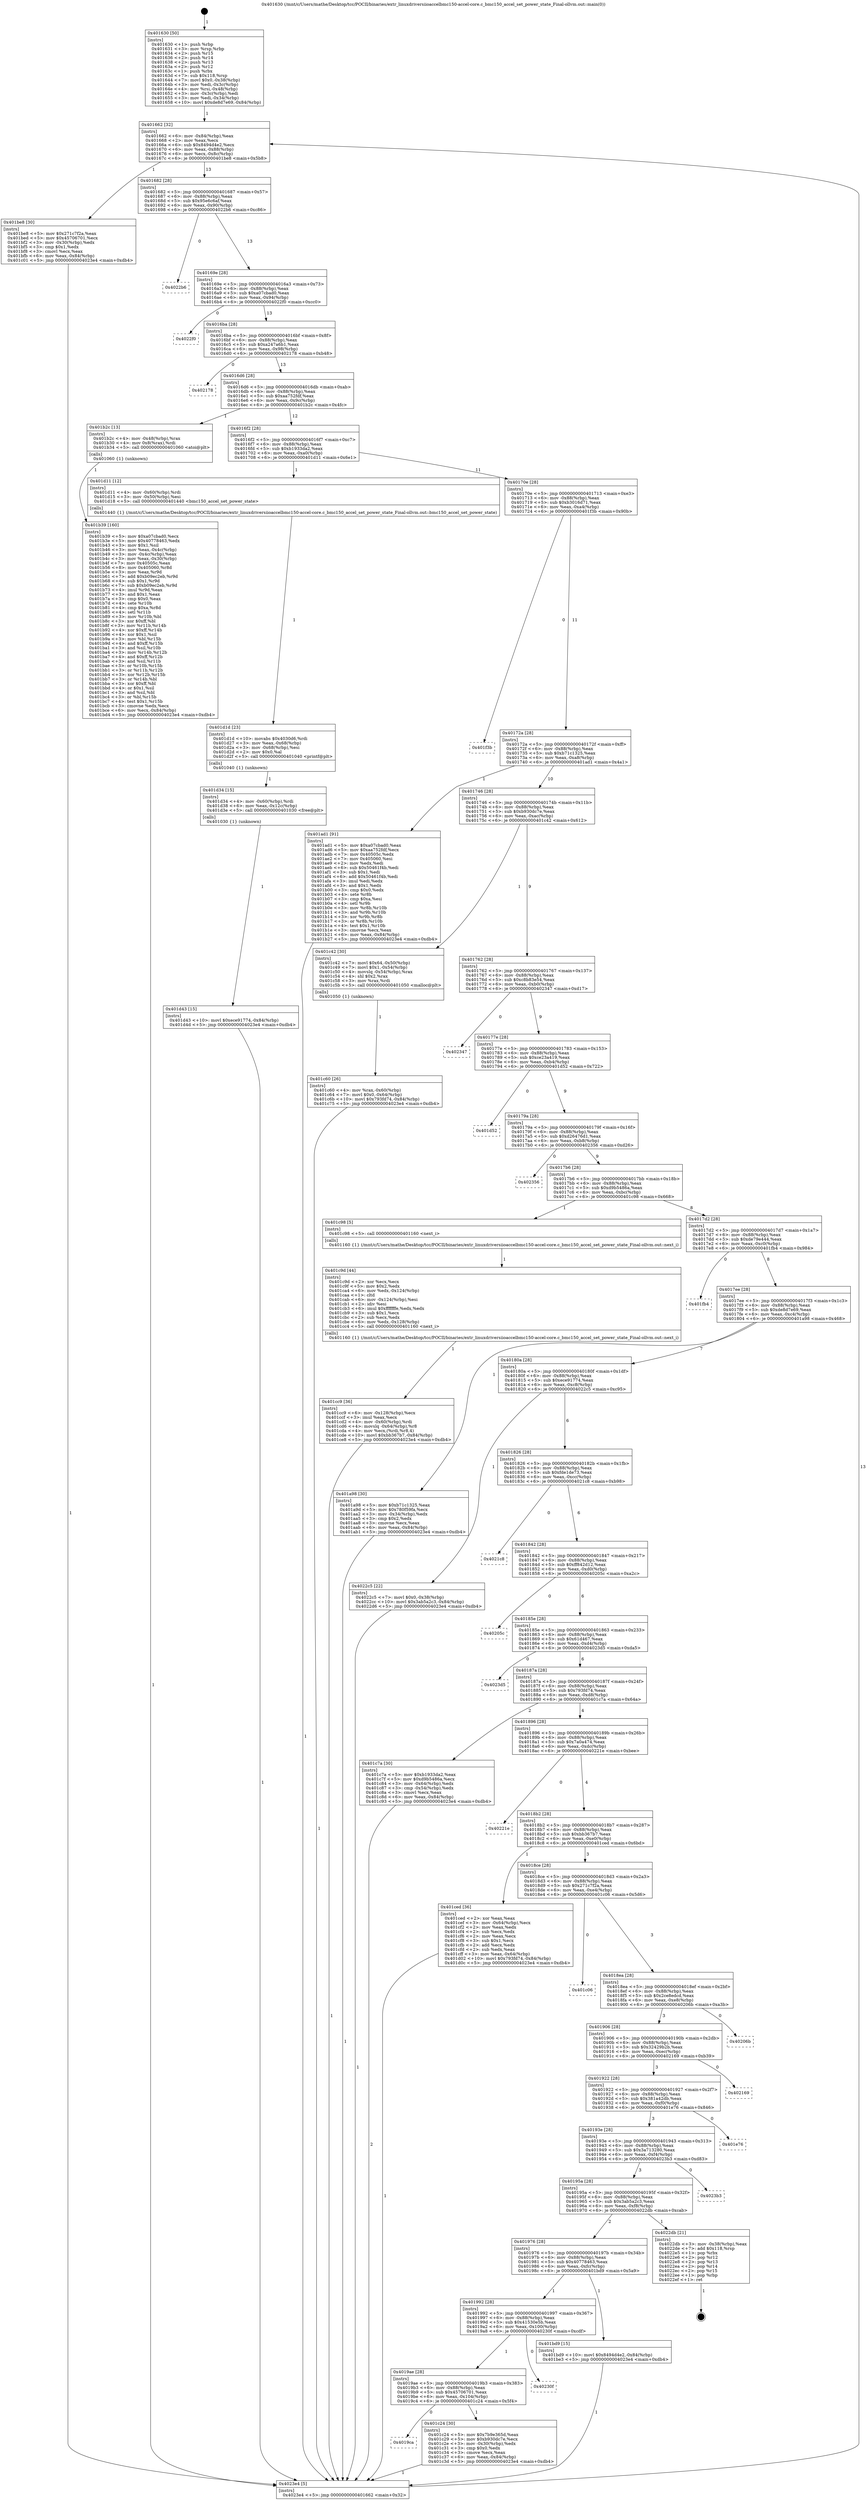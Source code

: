digraph "0x401630" {
  label = "0x401630 (/mnt/c/Users/mathe/Desktop/tcc/POCII/binaries/extr_linuxdriversiioaccelbmc150-accel-core.c_bmc150_accel_set_power_state_Final-ollvm.out::main(0))"
  labelloc = "t"
  node[shape=record]

  Entry [label="",width=0.3,height=0.3,shape=circle,fillcolor=black,style=filled]
  "0x401662" [label="{
     0x401662 [32]\l
     | [instrs]\l
     &nbsp;&nbsp;0x401662 \<+6\>: mov -0x84(%rbp),%eax\l
     &nbsp;&nbsp;0x401668 \<+2\>: mov %eax,%ecx\l
     &nbsp;&nbsp;0x40166a \<+6\>: sub $0x8494d4e2,%ecx\l
     &nbsp;&nbsp;0x401670 \<+6\>: mov %eax,-0x88(%rbp)\l
     &nbsp;&nbsp;0x401676 \<+6\>: mov %ecx,-0x8c(%rbp)\l
     &nbsp;&nbsp;0x40167c \<+6\>: je 0000000000401be8 \<main+0x5b8\>\l
  }"]
  "0x401be8" [label="{
     0x401be8 [30]\l
     | [instrs]\l
     &nbsp;&nbsp;0x401be8 \<+5\>: mov $0x271c7f2a,%eax\l
     &nbsp;&nbsp;0x401bed \<+5\>: mov $0x45706701,%ecx\l
     &nbsp;&nbsp;0x401bf2 \<+3\>: mov -0x30(%rbp),%edx\l
     &nbsp;&nbsp;0x401bf5 \<+3\>: cmp $0x1,%edx\l
     &nbsp;&nbsp;0x401bf8 \<+3\>: cmovl %ecx,%eax\l
     &nbsp;&nbsp;0x401bfb \<+6\>: mov %eax,-0x84(%rbp)\l
     &nbsp;&nbsp;0x401c01 \<+5\>: jmp 00000000004023e4 \<main+0xdb4\>\l
  }"]
  "0x401682" [label="{
     0x401682 [28]\l
     | [instrs]\l
     &nbsp;&nbsp;0x401682 \<+5\>: jmp 0000000000401687 \<main+0x57\>\l
     &nbsp;&nbsp;0x401687 \<+6\>: mov -0x88(%rbp),%eax\l
     &nbsp;&nbsp;0x40168d \<+5\>: sub $0x95e6c6af,%eax\l
     &nbsp;&nbsp;0x401692 \<+6\>: mov %eax,-0x90(%rbp)\l
     &nbsp;&nbsp;0x401698 \<+6\>: je 00000000004022b6 \<main+0xc86\>\l
  }"]
  Exit [label="",width=0.3,height=0.3,shape=circle,fillcolor=black,style=filled,peripheries=2]
  "0x4022b6" [label="{
     0x4022b6\l
  }", style=dashed]
  "0x40169e" [label="{
     0x40169e [28]\l
     | [instrs]\l
     &nbsp;&nbsp;0x40169e \<+5\>: jmp 00000000004016a3 \<main+0x73\>\l
     &nbsp;&nbsp;0x4016a3 \<+6\>: mov -0x88(%rbp),%eax\l
     &nbsp;&nbsp;0x4016a9 \<+5\>: sub $0xa07cbad0,%eax\l
     &nbsp;&nbsp;0x4016ae \<+6\>: mov %eax,-0x94(%rbp)\l
     &nbsp;&nbsp;0x4016b4 \<+6\>: je 00000000004022f0 \<main+0xcc0\>\l
  }"]
  "0x401d43" [label="{
     0x401d43 [15]\l
     | [instrs]\l
     &nbsp;&nbsp;0x401d43 \<+10\>: movl $0xece91774,-0x84(%rbp)\l
     &nbsp;&nbsp;0x401d4d \<+5\>: jmp 00000000004023e4 \<main+0xdb4\>\l
  }"]
  "0x4022f0" [label="{
     0x4022f0\l
  }", style=dashed]
  "0x4016ba" [label="{
     0x4016ba [28]\l
     | [instrs]\l
     &nbsp;&nbsp;0x4016ba \<+5\>: jmp 00000000004016bf \<main+0x8f\>\l
     &nbsp;&nbsp;0x4016bf \<+6\>: mov -0x88(%rbp),%eax\l
     &nbsp;&nbsp;0x4016c5 \<+5\>: sub $0xa247a6b1,%eax\l
     &nbsp;&nbsp;0x4016ca \<+6\>: mov %eax,-0x98(%rbp)\l
     &nbsp;&nbsp;0x4016d0 \<+6\>: je 0000000000402178 \<main+0xb48\>\l
  }"]
  "0x401d34" [label="{
     0x401d34 [15]\l
     | [instrs]\l
     &nbsp;&nbsp;0x401d34 \<+4\>: mov -0x60(%rbp),%rdi\l
     &nbsp;&nbsp;0x401d38 \<+6\>: mov %eax,-0x12c(%rbp)\l
     &nbsp;&nbsp;0x401d3e \<+5\>: call 0000000000401030 \<free@plt\>\l
     | [calls]\l
     &nbsp;&nbsp;0x401030 \{1\} (unknown)\l
  }"]
  "0x402178" [label="{
     0x402178\l
  }", style=dashed]
  "0x4016d6" [label="{
     0x4016d6 [28]\l
     | [instrs]\l
     &nbsp;&nbsp;0x4016d6 \<+5\>: jmp 00000000004016db \<main+0xab\>\l
     &nbsp;&nbsp;0x4016db \<+6\>: mov -0x88(%rbp),%eax\l
     &nbsp;&nbsp;0x4016e1 \<+5\>: sub $0xaa752fdf,%eax\l
     &nbsp;&nbsp;0x4016e6 \<+6\>: mov %eax,-0x9c(%rbp)\l
     &nbsp;&nbsp;0x4016ec \<+6\>: je 0000000000401b2c \<main+0x4fc\>\l
  }"]
  "0x401d1d" [label="{
     0x401d1d [23]\l
     | [instrs]\l
     &nbsp;&nbsp;0x401d1d \<+10\>: movabs $0x4030d6,%rdi\l
     &nbsp;&nbsp;0x401d27 \<+3\>: mov %eax,-0x68(%rbp)\l
     &nbsp;&nbsp;0x401d2a \<+3\>: mov -0x68(%rbp),%esi\l
     &nbsp;&nbsp;0x401d2d \<+2\>: mov $0x0,%al\l
     &nbsp;&nbsp;0x401d2f \<+5\>: call 0000000000401040 \<printf@plt\>\l
     | [calls]\l
     &nbsp;&nbsp;0x401040 \{1\} (unknown)\l
  }"]
  "0x401b2c" [label="{
     0x401b2c [13]\l
     | [instrs]\l
     &nbsp;&nbsp;0x401b2c \<+4\>: mov -0x48(%rbp),%rax\l
     &nbsp;&nbsp;0x401b30 \<+4\>: mov 0x8(%rax),%rdi\l
     &nbsp;&nbsp;0x401b34 \<+5\>: call 0000000000401060 \<atoi@plt\>\l
     | [calls]\l
     &nbsp;&nbsp;0x401060 \{1\} (unknown)\l
  }"]
  "0x4016f2" [label="{
     0x4016f2 [28]\l
     | [instrs]\l
     &nbsp;&nbsp;0x4016f2 \<+5\>: jmp 00000000004016f7 \<main+0xc7\>\l
     &nbsp;&nbsp;0x4016f7 \<+6\>: mov -0x88(%rbp),%eax\l
     &nbsp;&nbsp;0x4016fd \<+5\>: sub $0xb1933da2,%eax\l
     &nbsp;&nbsp;0x401702 \<+6\>: mov %eax,-0xa0(%rbp)\l
     &nbsp;&nbsp;0x401708 \<+6\>: je 0000000000401d11 \<main+0x6e1\>\l
  }"]
  "0x401cc9" [label="{
     0x401cc9 [36]\l
     | [instrs]\l
     &nbsp;&nbsp;0x401cc9 \<+6\>: mov -0x128(%rbp),%ecx\l
     &nbsp;&nbsp;0x401ccf \<+3\>: imul %eax,%ecx\l
     &nbsp;&nbsp;0x401cd2 \<+4\>: mov -0x60(%rbp),%rdi\l
     &nbsp;&nbsp;0x401cd6 \<+4\>: movslq -0x64(%rbp),%r8\l
     &nbsp;&nbsp;0x401cda \<+4\>: mov %ecx,(%rdi,%r8,4)\l
     &nbsp;&nbsp;0x401cde \<+10\>: movl $0xbb367b7,-0x84(%rbp)\l
     &nbsp;&nbsp;0x401ce8 \<+5\>: jmp 00000000004023e4 \<main+0xdb4\>\l
  }"]
  "0x401d11" [label="{
     0x401d11 [12]\l
     | [instrs]\l
     &nbsp;&nbsp;0x401d11 \<+4\>: mov -0x60(%rbp),%rdi\l
     &nbsp;&nbsp;0x401d15 \<+3\>: mov -0x50(%rbp),%esi\l
     &nbsp;&nbsp;0x401d18 \<+5\>: call 0000000000401440 \<bmc150_accel_set_power_state\>\l
     | [calls]\l
     &nbsp;&nbsp;0x401440 \{1\} (/mnt/c/Users/mathe/Desktop/tcc/POCII/binaries/extr_linuxdriversiioaccelbmc150-accel-core.c_bmc150_accel_set_power_state_Final-ollvm.out::bmc150_accel_set_power_state)\l
  }"]
  "0x40170e" [label="{
     0x40170e [28]\l
     | [instrs]\l
     &nbsp;&nbsp;0x40170e \<+5\>: jmp 0000000000401713 \<main+0xe3\>\l
     &nbsp;&nbsp;0x401713 \<+6\>: mov -0x88(%rbp),%eax\l
     &nbsp;&nbsp;0x401719 \<+5\>: sub $0xb3016d71,%eax\l
     &nbsp;&nbsp;0x40171e \<+6\>: mov %eax,-0xa4(%rbp)\l
     &nbsp;&nbsp;0x401724 \<+6\>: je 0000000000401f3b \<main+0x90b\>\l
  }"]
  "0x401c9d" [label="{
     0x401c9d [44]\l
     | [instrs]\l
     &nbsp;&nbsp;0x401c9d \<+2\>: xor %ecx,%ecx\l
     &nbsp;&nbsp;0x401c9f \<+5\>: mov $0x2,%edx\l
     &nbsp;&nbsp;0x401ca4 \<+6\>: mov %edx,-0x124(%rbp)\l
     &nbsp;&nbsp;0x401caa \<+1\>: cltd\l
     &nbsp;&nbsp;0x401cab \<+6\>: mov -0x124(%rbp),%esi\l
     &nbsp;&nbsp;0x401cb1 \<+2\>: idiv %esi\l
     &nbsp;&nbsp;0x401cb3 \<+6\>: imul $0xfffffffe,%edx,%edx\l
     &nbsp;&nbsp;0x401cb9 \<+3\>: sub $0x1,%ecx\l
     &nbsp;&nbsp;0x401cbc \<+2\>: sub %ecx,%edx\l
     &nbsp;&nbsp;0x401cbe \<+6\>: mov %edx,-0x128(%rbp)\l
     &nbsp;&nbsp;0x401cc4 \<+5\>: call 0000000000401160 \<next_i\>\l
     | [calls]\l
     &nbsp;&nbsp;0x401160 \{1\} (/mnt/c/Users/mathe/Desktop/tcc/POCII/binaries/extr_linuxdriversiioaccelbmc150-accel-core.c_bmc150_accel_set_power_state_Final-ollvm.out::next_i)\l
  }"]
  "0x401f3b" [label="{
     0x401f3b\l
  }", style=dashed]
  "0x40172a" [label="{
     0x40172a [28]\l
     | [instrs]\l
     &nbsp;&nbsp;0x40172a \<+5\>: jmp 000000000040172f \<main+0xff\>\l
     &nbsp;&nbsp;0x40172f \<+6\>: mov -0x88(%rbp),%eax\l
     &nbsp;&nbsp;0x401735 \<+5\>: sub $0xb71c1325,%eax\l
     &nbsp;&nbsp;0x40173a \<+6\>: mov %eax,-0xa8(%rbp)\l
     &nbsp;&nbsp;0x401740 \<+6\>: je 0000000000401ad1 \<main+0x4a1\>\l
  }"]
  "0x401c60" [label="{
     0x401c60 [26]\l
     | [instrs]\l
     &nbsp;&nbsp;0x401c60 \<+4\>: mov %rax,-0x60(%rbp)\l
     &nbsp;&nbsp;0x401c64 \<+7\>: movl $0x0,-0x64(%rbp)\l
     &nbsp;&nbsp;0x401c6b \<+10\>: movl $0x793fd74,-0x84(%rbp)\l
     &nbsp;&nbsp;0x401c75 \<+5\>: jmp 00000000004023e4 \<main+0xdb4\>\l
  }"]
  "0x401ad1" [label="{
     0x401ad1 [91]\l
     | [instrs]\l
     &nbsp;&nbsp;0x401ad1 \<+5\>: mov $0xa07cbad0,%eax\l
     &nbsp;&nbsp;0x401ad6 \<+5\>: mov $0xaa752fdf,%ecx\l
     &nbsp;&nbsp;0x401adb \<+7\>: mov 0x40505c,%edx\l
     &nbsp;&nbsp;0x401ae2 \<+7\>: mov 0x405060,%esi\l
     &nbsp;&nbsp;0x401ae9 \<+2\>: mov %edx,%edi\l
     &nbsp;&nbsp;0x401aeb \<+6\>: sub $0x50461f4b,%edi\l
     &nbsp;&nbsp;0x401af1 \<+3\>: sub $0x1,%edi\l
     &nbsp;&nbsp;0x401af4 \<+6\>: add $0x50461f4b,%edi\l
     &nbsp;&nbsp;0x401afa \<+3\>: imul %edi,%edx\l
     &nbsp;&nbsp;0x401afd \<+3\>: and $0x1,%edx\l
     &nbsp;&nbsp;0x401b00 \<+3\>: cmp $0x0,%edx\l
     &nbsp;&nbsp;0x401b03 \<+4\>: sete %r8b\l
     &nbsp;&nbsp;0x401b07 \<+3\>: cmp $0xa,%esi\l
     &nbsp;&nbsp;0x401b0a \<+4\>: setl %r9b\l
     &nbsp;&nbsp;0x401b0e \<+3\>: mov %r8b,%r10b\l
     &nbsp;&nbsp;0x401b11 \<+3\>: and %r9b,%r10b\l
     &nbsp;&nbsp;0x401b14 \<+3\>: xor %r9b,%r8b\l
     &nbsp;&nbsp;0x401b17 \<+3\>: or %r8b,%r10b\l
     &nbsp;&nbsp;0x401b1a \<+4\>: test $0x1,%r10b\l
     &nbsp;&nbsp;0x401b1e \<+3\>: cmovne %ecx,%eax\l
     &nbsp;&nbsp;0x401b21 \<+6\>: mov %eax,-0x84(%rbp)\l
     &nbsp;&nbsp;0x401b27 \<+5\>: jmp 00000000004023e4 \<main+0xdb4\>\l
  }"]
  "0x401746" [label="{
     0x401746 [28]\l
     | [instrs]\l
     &nbsp;&nbsp;0x401746 \<+5\>: jmp 000000000040174b \<main+0x11b\>\l
     &nbsp;&nbsp;0x40174b \<+6\>: mov -0x88(%rbp),%eax\l
     &nbsp;&nbsp;0x401751 \<+5\>: sub $0xb930dc7e,%eax\l
     &nbsp;&nbsp;0x401756 \<+6\>: mov %eax,-0xac(%rbp)\l
     &nbsp;&nbsp;0x40175c \<+6\>: je 0000000000401c42 \<main+0x612\>\l
  }"]
  "0x4019ca" [label="{
     0x4019ca\l
  }", style=dashed]
  "0x401c42" [label="{
     0x401c42 [30]\l
     | [instrs]\l
     &nbsp;&nbsp;0x401c42 \<+7\>: movl $0x64,-0x50(%rbp)\l
     &nbsp;&nbsp;0x401c49 \<+7\>: movl $0x1,-0x54(%rbp)\l
     &nbsp;&nbsp;0x401c50 \<+4\>: movslq -0x54(%rbp),%rax\l
     &nbsp;&nbsp;0x401c54 \<+4\>: shl $0x2,%rax\l
     &nbsp;&nbsp;0x401c58 \<+3\>: mov %rax,%rdi\l
     &nbsp;&nbsp;0x401c5b \<+5\>: call 0000000000401050 \<malloc@plt\>\l
     | [calls]\l
     &nbsp;&nbsp;0x401050 \{1\} (unknown)\l
  }"]
  "0x401762" [label="{
     0x401762 [28]\l
     | [instrs]\l
     &nbsp;&nbsp;0x401762 \<+5\>: jmp 0000000000401767 \<main+0x137\>\l
     &nbsp;&nbsp;0x401767 \<+6\>: mov -0x88(%rbp),%eax\l
     &nbsp;&nbsp;0x40176d \<+5\>: sub $0xc8b83e54,%eax\l
     &nbsp;&nbsp;0x401772 \<+6\>: mov %eax,-0xb0(%rbp)\l
     &nbsp;&nbsp;0x401778 \<+6\>: je 0000000000402347 \<main+0xd17\>\l
  }"]
  "0x401c24" [label="{
     0x401c24 [30]\l
     | [instrs]\l
     &nbsp;&nbsp;0x401c24 \<+5\>: mov $0x7b9e365d,%eax\l
     &nbsp;&nbsp;0x401c29 \<+5\>: mov $0xb930dc7e,%ecx\l
     &nbsp;&nbsp;0x401c2e \<+3\>: mov -0x30(%rbp),%edx\l
     &nbsp;&nbsp;0x401c31 \<+3\>: cmp $0x0,%edx\l
     &nbsp;&nbsp;0x401c34 \<+3\>: cmove %ecx,%eax\l
     &nbsp;&nbsp;0x401c37 \<+6\>: mov %eax,-0x84(%rbp)\l
     &nbsp;&nbsp;0x401c3d \<+5\>: jmp 00000000004023e4 \<main+0xdb4\>\l
  }"]
  "0x402347" [label="{
     0x402347\l
  }", style=dashed]
  "0x40177e" [label="{
     0x40177e [28]\l
     | [instrs]\l
     &nbsp;&nbsp;0x40177e \<+5\>: jmp 0000000000401783 \<main+0x153\>\l
     &nbsp;&nbsp;0x401783 \<+6\>: mov -0x88(%rbp),%eax\l
     &nbsp;&nbsp;0x401789 \<+5\>: sub $0xce23a419,%eax\l
     &nbsp;&nbsp;0x40178e \<+6\>: mov %eax,-0xb4(%rbp)\l
     &nbsp;&nbsp;0x401794 \<+6\>: je 0000000000401d52 \<main+0x722\>\l
  }"]
  "0x4019ae" [label="{
     0x4019ae [28]\l
     | [instrs]\l
     &nbsp;&nbsp;0x4019ae \<+5\>: jmp 00000000004019b3 \<main+0x383\>\l
     &nbsp;&nbsp;0x4019b3 \<+6\>: mov -0x88(%rbp),%eax\l
     &nbsp;&nbsp;0x4019b9 \<+5\>: sub $0x45706701,%eax\l
     &nbsp;&nbsp;0x4019be \<+6\>: mov %eax,-0x104(%rbp)\l
     &nbsp;&nbsp;0x4019c4 \<+6\>: je 0000000000401c24 \<main+0x5f4\>\l
  }"]
  "0x401d52" [label="{
     0x401d52\l
  }", style=dashed]
  "0x40179a" [label="{
     0x40179a [28]\l
     | [instrs]\l
     &nbsp;&nbsp;0x40179a \<+5\>: jmp 000000000040179f \<main+0x16f\>\l
     &nbsp;&nbsp;0x40179f \<+6\>: mov -0x88(%rbp),%eax\l
     &nbsp;&nbsp;0x4017a5 \<+5\>: sub $0xd26476d1,%eax\l
     &nbsp;&nbsp;0x4017aa \<+6\>: mov %eax,-0xb8(%rbp)\l
     &nbsp;&nbsp;0x4017b0 \<+6\>: je 0000000000402356 \<main+0xd26\>\l
  }"]
  "0x40230f" [label="{
     0x40230f\l
  }", style=dashed]
  "0x402356" [label="{
     0x402356\l
  }", style=dashed]
  "0x4017b6" [label="{
     0x4017b6 [28]\l
     | [instrs]\l
     &nbsp;&nbsp;0x4017b6 \<+5\>: jmp 00000000004017bb \<main+0x18b\>\l
     &nbsp;&nbsp;0x4017bb \<+6\>: mov -0x88(%rbp),%eax\l
     &nbsp;&nbsp;0x4017c1 \<+5\>: sub $0xd9b5486a,%eax\l
     &nbsp;&nbsp;0x4017c6 \<+6\>: mov %eax,-0xbc(%rbp)\l
     &nbsp;&nbsp;0x4017cc \<+6\>: je 0000000000401c98 \<main+0x668\>\l
  }"]
  "0x401992" [label="{
     0x401992 [28]\l
     | [instrs]\l
     &nbsp;&nbsp;0x401992 \<+5\>: jmp 0000000000401997 \<main+0x367\>\l
     &nbsp;&nbsp;0x401997 \<+6\>: mov -0x88(%rbp),%eax\l
     &nbsp;&nbsp;0x40199d \<+5\>: sub $0x41530e5b,%eax\l
     &nbsp;&nbsp;0x4019a2 \<+6\>: mov %eax,-0x100(%rbp)\l
     &nbsp;&nbsp;0x4019a8 \<+6\>: je 000000000040230f \<main+0xcdf\>\l
  }"]
  "0x401c98" [label="{
     0x401c98 [5]\l
     | [instrs]\l
     &nbsp;&nbsp;0x401c98 \<+5\>: call 0000000000401160 \<next_i\>\l
     | [calls]\l
     &nbsp;&nbsp;0x401160 \{1\} (/mnt/c/Users/mathe/Desktop/tcc/POCII/binaries/extr_linuxdriversiioaccelbmc150-accel-core.c_bmc150_accel_set_power_state_Final-ollvm.out::next_i)\l
  }"]
  "0x4017d2" [label="{
     0x4017d2 [28]\l
     | [instrs]\l
     &nbsp;&nbsp;0x4017d2 \<+5\>: jmp 00000000004017d7 \<main+0x1a7\>\l
     &nbsp;&nbsp;0x4017d7 \<+6\>: mov -0x88(%rbp),%eax\l
     &nbsp;&nbsp;0x4017dd \<+5\>: sub $0xde79e444,%eax\l
     &nbsp;&nbsp;0x4017e2 \<+6\>: mov %eax,-0xc0(%rbp)\l
     &nbsp;&nbsp;0x4017e8 \<+6\>: je 0000000000401fb4 \<main+0x984\>\l
  }"]
  "0x401bd9" [label="{
     0x401bd9 [15]\l
     | [instrs]\l
     &nbsp;&nbsp;0x401bd9 \<+10\>: movl $0x8494d4e2,-0x84(%rbp)\l
     &nbsp;&nbsp;0x401be3 \<+5\>: jmp 00000000004023e4 \<main+0xdb4\>\l
  }"]
  "0x401fb4" [label="{
     0x401fb4\l
  }", style=dashed]
  "0x4017ee" [label="{
     0x4017ee [28]\l
     | [instrs]\l
     &nbsp;&nbsp;0x4017ee \<+5\>: jmp 00000000004017f3 \<main+0x1c3\>\l
     &nbsp;&nbsp;0x4017f3 \<+6\>: mov -0x88(%rbp),%eax\l
     &nbsp;&nbsp;0x4017f9 \<+5\>: sub $0xde8d7e69,%eax\l
     &nbsp;&nbsp;0x4017fe \<+6\>: mov %eax,-0xc4(%rbp)\l
     &nbsp;&nbsp;0x401804 \<+6\>: je 0000000000401a98 \<main+0x468\>\l
  }"]
  "0x401976" [label="{
     0x401976 [28]\l
     | [instrs]\l
     &nbsp;&nbsp;0x401976 \<+5\>: jmp 000000000040197b \<main+0x34b\>\l
     &nbsp;&nbsp;0x40197b \<+6\>: mov -0x88(%rbp),%eax\l
     &nbsp;&nbsp;0x401981 \<+5\>: sub $0x40778463,%eax\l
     &nbsp;&nbsp;0x401986 \<+6\>: mov %eax,-0xfc(%rbp)\l
     &nbsp;&nbsp;0x40198c \<+6\>: je 0000000000401bd9 \<main+0x5a9\>\l
  }"]
  "0x401a98" [label="{
     0x401a98 [30]\l
     | [instrs]\l
     &nbsp;&nbsp;0x401a98 \<+5\>: mov $0xb71c1325,%eax\l
     &nbsp;&nbsp;0x401a9d \<+5\>: mov $0x780f59fa,%ecx\l
     &nbsp;&nbsp;0x401aa2 \<+3\>: mov -0x34(%rbp),%edx\l
     &nbsp;&nbsp;0x401aa5 \<+3\>: cmp $0x2,%edx\l
     &nbsp;&nbsp;0x401aa8 \<+3\>: cmovne %ecx,%eax\l
     &nbsp;&nbsp;0x401aab \<+6\>: mov %eax,-0x84(%rbp)\l
     &nbsp;&nbsp;0x401ab1 \<+5\>: jmp 00000000004023e4 \<main+0xdb4\>\l
  }"]
  "0x40180a" [label="{
     0x40180a [28]\l
     | [instrs]\l
     &nbsp;&nbsp;0x40180a \<+5\>: jmp 000000000040180f \<main+0x1df\>\l
     &nbsp;&nbsp;0x40180f \<+6\>: mov -0x88(%rbp),%eax\l
     &nbsp;&nbsp;0x401815 \<+5\>: sub $0xece91774,%eax\l
     &nbsp;&nbsp;0x40181a \<+6\>: mov %eax,-0xc8(%rbp)\l
     &nbsp;&nbsp;0x401820 \<+6\>: je 00000000004022c5 \<main+0xc95\>\l
  }"]
  "0x4023e4" [label="{
     0x4023e4 [5]\l
     | [instrs]\l
     &nbsp;&nbsp;0x4023e4 \<+5\>: jmp 0000000000401662 \<main+0x32\>\l
  }"]
  "0x401630" [label="{
     0x401630 [50]\l
     | [instrs]\l
     &nbsp;&nbsp;0x401630 \<+1\>: push %rbp\l
     &nbsp;&nbsp;0x401631 \<+3\>: mov %rsp,%rbp\l
     &nbsp;&nbsp;0x401634 \<+2\>: push %r15\l
     &nbsp;&nbsp;0x401636 \<+2\>: push %r14\l
     &nbsp;&nbsp;0x401638 \<+2\>: push %r13\l
     &nbsp;&nbsp;0x40163a \<+2\>: push %r12\l
     &nbsp;&nbsp;0x40163c \<+1\>: push %rbx\l
     &nbsp;&nbsp;0x40163d \<+7\>: sub $0x118,%rsp\l
     &nbsp;&nbsp;0x401644 \<+7\>: movl $0x0,-0x38(%rbp)\l
     &nbsp;&nbsp;0x40164b \<+3\>: mov %edi,-0x3c(%rbp)\l
     &nbsp;&nbsp;0x40164e \<+4\>: mov %rsi,-0x48(%rbp)\l
     &nbsp;&nbsp;0x401652 \<+3\>: mov -0x3c(%rbp),%edi\l
     &nbsp;&nbsp;0x401655 \<+3\>: mov %edi,-0x34(%rbp)\l
     &nbsp;&nbsp;0x401658 \<+10\>: movl $0xde8d7e69,-0x84(%rbp)\l
  }"]
  "0x401b39" [label="{
     0x401b39 [160]\l
     | [instrs]\l
     &nbsp;&nbsp;0x401b39 \<+5\>: mov $0xa07cbad0,%ecx\l
     &nbsp;&nbsp;0x401b3e \<+5\>: mov $0x40778463,%edx\l
     &nbsp;&nbsp;0x401b43 \<+3\>: mov $0x1,%sil\l
     &nbsp;&nbsp;0x401b46 \<+3\>: mov %eax,-0x4c(%rbp)\l
     &nbsp;&nbsp;0x401b49 \<+3\>: mov -0x4c(%rbp),%eax\l
     &nbsp;&nbsp;0x401b4c \<+3\>: mov %eax,-0x30(%rbp)\l
     &nbsp;&nbsp;0x401b4f \<+7\>: mov 0x40505c,%eax\l
     &nbsp;&nbsp;0x401b56 \<+8\>: mov 0x405060,%r8d\l
     &nbsp;&nbsp;0x401b5e \<+3\>: mov %eax,%r9d\l
     &nbsp;&nbsp;0x401b61 \<+7\>: add $0xb09ec2eb,%r9d\l
     &nbsp;&nbsp;0x401b68 \<+4\>: sub $0x1,%r9d\l
     &nbsp;&nbsp;0x401b6c \<+7\>: sub $0xb09ec2eb,%r9d\l
     &nbsp;&nbsp;0x401b73 \<+4\>: imul %r9d,%eax\l
     &nbsp;&nbsp;0x401b77 \<+3\>: and $0x1,%eax\l
     &nbsp;&nbsp;0x401b7a \<+3\>: cmp $0x0,%eax\l
     &nbsp;&nbsp;0x401b7d \<+4\>: sete %r10b\l
     &nbsp;&nbsp;0x401b81 \<+4\>: cmp $0xa,%r8d\l
     &nbsp;&nbsp;0x401b85 \<+4\>: setl %r11b\l
     &nbsp;&nbsp;0x401b89 \<+3\>: mov %r10b,%bl\l
     &nbsp;&nbsp;0x401b8c \<+3\>: xor $0xff,%bl\l
     &nbsp;&nbsp;0x401b8f \<+3\>: mov %r11b,%r14b\l
     &nbsp;&nbsp;0x401b92 \<+4\>: xor $0xff,%r14b\l
     &nbsp;&nbsp;0x401b96 \<+4\>: xor $0x1,%sil\l
     &nbsp;&nbsp;0x401b9a \<+3\>: mov %bl,%r15b\l
     &nbsp;&nbsp;0x401b9d \<+4\>: and $0xff,%r15b\l
     &nbsp;&nbsp;0x401ba1 \<+3\>: and %sil,%r10b\l
     &nbsp;&nbsp;0x401ba4 \<+3\>: mov %r14b,%r12b\l
     &nbsp;&nbsp;0x401ba7 \<+4\>: and $0xff,%r12b\l
     &nbsp;&nbsp;0x401bab \<+3\>: and %sil,%r11b\l
     &nbsp;&nbsp;0x401bae \<+3\>: or %r10b,%r15b\l
     &nbsp;&nbsp;0x401bb1 \<+3\>: or %r11b,%r12b\l
     &nbsp;&nbsp;0x401bb4 \<+3\>: xor %r12b,%r15b\l
     &nbsp;&nbsp;0x401bb7 \<+3\>: or %r14b,%bl\l
     &nbsp;&nbsp;0x401bba \<+3\>: xor $0xff,%bl\l
     &nbsp;&nbsp;0x401bbd \<+4\>: or $0x1,%sil\l
     &nbsp;&nbsp;0x401bc1 \<+3\>: and %sil,%bl\l
     &nbsp;&nbsp;0x401bc4 \<+3\>: or %bl,%r15b\l
     &nbsp;&nbsp;0x401bc7 \<+4\>: test $0x1,%r15b\l
     &nbsp;&nbsp;0x401bcb \<+3\>: cmovne %edx,%ecx\l
     &nbsp;&nbsp;0x401bce \<+6\>: mov %ecx,-0x84(%rbp)\l
     &nbsp;&nbsp;0x401bd4 \<+5\>: jmp 00000000004023e4 \<main+0xdb4\>\l
  }"]
  "0x4022db" [label="{
     0x4022db [21]\l
     | [instrs]\l
     &nbsp;&nbsp;0x4022db \<+3\>: mov -0x38(%rbp),%eax\l
     &nbsp;&nbsp;0x4022de \<+7\>: add $0x118,%rsp\l
     &nbsp;&nbsp;0x4022e5 \<+1\>: pop %rbx\l
     &nbsp;&nbsp;0x4022e6 \<+2\>: pop %r12\l
     &nbsp;&nbsp;0x4022e8 \<+2\>: pop %r13\l
     &nbsp;&nbsp;0x4022ea \<+2\>: pop %r14\l
     &nbsp;&nbsp;0x4022ec \<+2\>: pop %r15\l
     &nbsp;&nbsp;0x4022ee \<+1\>: pop %rbp\l
     &nbsp;&nbsp;0x4022ef \<+1\>: ret\l
  }"]
  "0x4022c5" [label="{
     0x4022c5 [22]\l
     | [instrs]\l
     &nbsp;&nbsp;0x4022c5 \<+7\>: movl $0x0,-0x38(%rbp)\l
     &nbsp;&nbsp;0x4022cc \<+10\>: movl $0x3ab5a2c3,-0x84(%rbp)\l
     &nbsp;&nbsp;0x4022d6 \<+5\>: jmp 00000000004023e4 \<main+0xdb4\>\l
  }"]
  "0x401826" [label="{
     0x401826 [28]\l
     | [instrs]\l
     &nbsp;&nbsp;0x401826 \<+5\>: jmp 000000000040182b \<main+0x1fb\>\l
     &nbsp;&nbsp;0x40182b \<+6\>: mov -0x88(%rbp),%eax\l
     &nbsp;&nbsp;0x401831 \<+5\>: sub $0xfde1de73,%eax\l
     &nbsp;&nbsp;0x401836 \<+6\>: mov %eax,-0xcc(%rbp)\l
     &nbsp;&nbsp;0x40183c \<+6\>: je 00000000004021c8 \<main+0xb98\>\l
  }"]
  "0x40195a" [label="{
     0x40195a [28]\l
     | [instrs]\l
     &nbsp;&nbsp;0x40195a \<+5\>: jmp 000000000040195f \<main+0x32f\>\l
     &nbsp;&nbsp;0x40195f \<+6\>: mov -0x88(%rbp),%eax\l
     &nbsp;&nbsp;0x401965 \<+5\>: sub $0x3ab5a2c3,%eax\l
     &nbsp;&nbsp;0x40196a \<+6\>: mov %eax,-0xf8(%rbp)\l
     &nbsp;&nbsp;0x401970 \<+6\>: je 00000000004022db \<main+0xcab\>\l
  }"]
  "0x4021c8" [label="{
     0x4021c8\l
  }", style=dashed]
  "0x401842" [label="{
     0x401842 [28]\l
     | [instrs]\l
     &nbsp;&nbsp;0x401842 \<+5\>: jmp 0000000000401847 \<main+0x217\>\l
     &nbsp;&nbsp;0x401847 \<+6\>: mov -0x88(%rbp),%eax\l
     &nbsp;&nbsp;0x40184d \<+5\>: sub $0xff842d12,%eax\l
     &nbsp;&nbsp;0x401852 \<+6\>: mov %eax,-0xd0(%rbp)\l
     &nbsp;&nbsp;0x401858 \<+6\>: je 000000000040205c \<main+0xa2c\>\l
  }"]
  "0x4023b3" [label="{
     0x4023b3\l
  }", style=dashed]
  "0x40205c" [label="{
     0x40205c\l
  }", style=dashed]
  "0x40185e" [label="{
     0x40185e [28]\l
     | [instrs]\l
     &nbsp;&nbsp;0x40185e \<+5\>: jmp 0000000000401863 \<main+0x233\>\l
     &nbsp;&nbsp;0x401863 \<+6\>: mov -0x88(%rbp),%eax\l
     &nbsp;&nbsp;0x401869 \<+5\>: sub $0x61d467,%eax\l
     &nbsp;&nbsp;0x40186e \<+6\>: mov %eax,-0xd4(%rbp)\l
     &nbsp;&nbsp;0x401874 \<+6\>: je 00000000004023d5 \<main+0xda5\>\l
  }"]
  "0x40193e" [label="{
     0x40193e [28]\l
     | [instrs]\l
     &nbsp;&nbsp;0x40193e \<+5\>: jmp 0000000000401943 \<main+0x313\>\l
     &nbsp;&nbsp;0x401943 \<+6\>: mov -0x88(%rbp),%eax\l
     &nbsp;&nbsp;0x401949 \<+5\>: sub $0x3a713280,%eax\l
     &nbsp;&nbsp;0x40194e \<+6\>: mov %eax,-0xf4(%rbp)\l
     &nbsp;&nbsp;0x401954 \<+6\>: je 00000000004023b3 \<main+0xd83\>\l
  }"]
  "0x4023d5" [label="{
     0x4023d5\l
  }", style=dashed]
  "0x40187a" [label="{
     0x40187a [28]\l
     | [instrs]\l
     &nbsp;&nbsp;0x40187a \<+5\>: jmp 000000000040187f \<main+0x24f\>\l
     &nbsp;&nbsp;0x40187f \<+6\>: mov -0x88(%rbp),%eax\l
     &nbsp;&nbsp;0x401885 \<+5\>: sub $0x793fd74,%eax\l
     &nbsp;&nbsp;0x40188a \<+6\>: mov %eax,-0xd8(%rbp)\l
     &nbsp;&nbsp;0x401890 \<+6\>: je 0000000000401c7a \<main+0x64a\>\l
  }"]
  "0x401e76" [label="{
     0x401e76\l
  }", style=dashed]
  "0x401c7a" [label="{
     0x401c7a [30]\l
     | [instrs]\l
     &nbsp;&nbsp;0x401c7a \<+5\>: mov $0xb1933da2,%eax\l
     &nbsp;&nbsp;0x401c7f \<+5\>: mov $0xd9b5486a,%ecx\l
     &nbsp;&nbsp;0x401c84 \<+3\>: mov -0x64(%rbp),%edx\l
     &nbsp;&nbsp;0x401c87 \<+3\>: cmp -0x54(%rbp),%edx\l
     &nbsp;&nbsp;0x401c8a \<+3\>: cmovl %ecx,%eax\l
     &nbsp;&nbsp;0x401c8d \<+6\>: mov %eax,-0x84(%rbp)\l
     &nbsp;&nbsp;0x401c93 \<+5\>: jmp 00000000004023e4 \<main+0xdb4\>\l
  }"]
  "0x401896" [label="{
     0x401896 [28]\l
     | [instrs]\l
     &nbsp;&nbsp;0x401896 \<+5\>: jmp 000000000040189b \<main+0x26b\>\l
     &nbsp;&nbsp;0x40189b \<+6\>: mov -0x88(%rbp),%eax\l
     &nbsp;&nbsp;0x4018a1 \<+5\>: sub $0x7a0a474,%eax\l
     &nbsp;&nbsp;0x4018a6 \<+6\>: mov %eax,-0xdc(%rbp)\l
     &nbsp;&nbsp;0x4018ac \<+6\>: je 000000000040221e \<main+0xbee\>\l
  }"]
  "0x401922" [label="{
     0x401922 [28]\l
     | [instrs]\l
     &nbsp;&nbsp;0x401922 \<+5\>: jmp 0000000000401927 \<main+0x2f7\>\l
     &nbsp;&nbsp;0x401927 \<+6\>: mov -0x88(%rbp),%eax\l
     &nbsp;&nbsp;0x40192d \<+5\>: sub $0x381a42db,%eax\l
     &nbsp;&nbsp;0x401932 \<+6\>: mov %eax,-0xf0(%rbp)\l
     &nbsp;&nbsp;0x401938 \<+6\>: je 0000000000401e76 \<main+0x846\>\l
  }"]
  "0x40221e" [label="{
     0x40221e\l
  }", style=dashed]
  "0x4018b2" [label="{
     0x4018b2 [28]\l
     | [instrs]\l
     &nbsp;&nbsp;0x4018b2 \<+5\>: jmp 00000000004018b7 \<main+0x287\>\l
     &nbsp;&nbsp;0x4018b7 \<+6\>: mov -0x88(%rbp),%eax\l
     &nbsp;&nbsp;0x4018bd \<+5\>: sub $0xbb367b7,%eax\l
     &nbsp;&nbsp;0x4018c2 \<+6\>: mov %eax,-0xe0(%rbp)\l
     &nbsp;&nbsp;0x4018c8 \<+6\>: je 0000000000401ced \<main+0x6bd\>\l
  }"]
  "0x402169" [label="{
     0x402169\l
  }", style=dashed]
  "0x401ced" [label="{
     0x401ced [36]\l
     | [instrs]\l
     &nbsp;&nbsp;0x401ced \<+2\>: xor %eax,%eax\l
     &nbsp;&nbsp;0x401cef \<+3\>: mov -0x64(%rbp),%ecx\l
     &nbsp;&nbsp;0x401cf2 \<+2\>: mov %eax,%edx\l
     &nbsp;&nbsp;0x401cf4 \<+2\>: sub %ecx,%edx\l
     &nbsp;&nbsp;0x401cf6 \<+2\>: mov %eax,%ecx\l
     &nbsp;&nbsp;0x401cf8 \<+3\>: sub $0x1,%ecx\l
     &nbsp;&nbsp;0x401cfb \<+2\>: add %ecx,%edx\l
     &nbsp;&nbsp;0x401cfd \<+2\>: sub %edx,%eax\l
     &nbsp;&nbsp;0x401cff \<+3\>: mov %eax,-0x64(%rbp)\l
     &nbsp;&nbsp;0x401d02 \<+10\>: movl $0x793fd74,-0x84(%rbp)\l
     &nbsp;&nbsp;0x401d0c \<+5\>: jmp 00000000004023e4 \<main+0xdb4\>\l
  }"]
  "0x4018ce" [label="{
     0x4018ce [28]\l
     | [instrs]\l
     &nbsp;&nbsp;0x4018ce \<+5\>: jmp 00000000004018d3 \<main+0x2a3\>\l
     &nbsp;&nbsp;0x4018d3 \<+6\>: mov -0x88(%rbp),%eax\l
     &nbsp;&nbsp;0x4018d9 \<+5\>: sub $0x271c7f2a,%eax\l
     &nbsp;&nbsp;0x4018de \<+6\>: mov %eax,-0xe4(%rbp)\l
     &nbsp;&nbsp;0x4018e4 \<+6\>: je 0000000000401c06 \<main+0x5d6\>\l
  }"]
  "0x401906" [label="{
     0x401906 [28]\l
     | [instrs]\l
     &nbsp;&nbsp;0x401906 \<+5\>: jmp 000000000040190b \<main+0x2db\>\l
     &nbsp;&nbsp;0x40190b \<+6\>: mov -0x88(%rbp),%eax\l
     &nbsp;&nbsp;0x401911 \<+5\>: sub $0x32429b2b,%eax\l
     &nbsp;&nbsp;0x401916 \<+6\>: mov %eax,-0xec(%rbp)\l
     &nbsp;&nbsp;0x40191c \<+6\>: je 0000000000402169 \<main+0xb39\>\l
  }"]
  "0x401c06" [label="{
     0x401c06\l
  }", style=dashed]
  "0x4018ea" [label="{
     0x4018ea [28]\l
     | [instrs]\l
     &nbsp;&nbsp;0x4018ea \<+5\>: jmp 00000000004018ef \<main+0x2bf\>\l
     &nbsp;&nbsp;0x4018ef \<+6\>: mov -0x88(%rbp),%eax\l
     &nbsp;&nbsp;0x4018f5 \<+5\>: sub $0x2ce8edcd,%eax\l
     &nbsp;&nbsp;0x4018fa \<+6\>: mov %eax,-0xe8(%rbp)\l
     &nbsp;&nbsp;0x401900 \<+6\>: je 000000000040206b \<main+0xa3b\>\l
  }"]
  "0x40206b" [label="{
     0x40206b\l
  }", style=dashed]
  Entry -> "0x401630" [label=" 1"]
  "0x401662" -> "0x401be8" [label=" 1"]
  "0x401662" -> "0x401682" [label=" 13"]
  "0x4022db" -> Exit [label=" 1"]
  "0x401682" -> "0x4022b6" [label=" 0"]
  "0x401682" -> "0x40169e" [label=" 13"]
  "0x4022c5" -> "0x4023e4" [label=" 1"]
  "0x40169e" -> "0x4022f0" [label=" 0"]
  "0x40169e" -> "0x4016ba" [label=" 13"]
  "0x401d43" -> "0x4023e4" [label=" 1"]
  "0x4016ba" -> "0x402178" [label=" 0"]
  "0x4016ba" -> "0x4016d6" [label=" 13"]
  "0x401d34" -> "0x401d43" [label=" 1"]
  "0x4016d6" -> "0x401b2c" [label=" 1"]
  "0x4016d6" -> "0x4016f2" [label=" 12"]
  "0x401d1d" -> "0x401d34" [label=" 1"]
  "0x4016f2" -> "0x401d11" [label=" 1"]
  "0x4016f2" -> "0x40170e" [label=" 11"]
  "0x401d11" -> "0x401d1d" [label=" 1"]
  "0x40170e" -> "0x401f3b" [label=" 0"]
  "0x40170e" -> "0x40172a" [label=" 11"]
  "0x401ced" -> "0x4023e4" [label=" 1"]
  "0x40172a" -> "0x401ad1" [label=" 1"]
  "0x40172a" -> "0x401746" [label=" 10"]
  "0x401cc9" -> "0x4023e4" [label=" 1"]
  "0x401746" -> "0x401c42" [label=" 1"]
  "0x401746" -> "0x401762" [label=" 9"]
  "0x401c9d" -> "0x401cc9" [label=" 1"]
  "0x401762" -> "0x402347" [label=" 0"]
  "0x401762" -> "0x40177e" [label=" 9"]
  "0x401c98" -> "0x401c9d" [label=" 1"]
  "0x40177e" -> "0x401d52" [label=" 0"]
  "0x40177e" -> "0x40179a" [label=" 9"]
  "0x401c60" -> "0x4023e4" [label=" 1"]
  "0x40179a" -> "0x402356" [label=" 0"]
  "0x40179a" -> "0x4017b6" [label=" 9"]
  "0x401c42" -> "0x401c60" [label=" 1"]
  "0x4017b6" -> "0x401c98" [label=" 1"]
  "0x4017b6" -> "0x4017d2" [label=" 8"]
  "0x4019ae" -> "0x4019ca" [label=" 0"]
  "0x4017d2" -> "0x401fb4" [label=" 0"]
  "0x4017d2" -> "0x4017ee" [label=" 8"]
  "0x4019ae" -> "0x401c24" [label=" 1"]
  "0x4017ee" -> "0x401a98" [label=" 1"]
  "0x4017ee" -> "0x40180a" [label=" 7"]
  "0x401a98" -> "0x4023e4" [label=" 1"]
  "0x401630" -> "0x401662" [label=" 1"]
  "0x4023e4" -> "0x401662" [label=" 13"]
  "0x401ad1" -> "0x4023e4" [label=" 1"]
  "0x401b2c" -> "0x401b39" [label=" 1"]
  "0x401b39" -> "0x4023e4" [label=" 1"]
  "0x401992" -> "0x4019ae" [label=" 1"]
  "0x40180a" -> "0x4022c5" [label=" 1"]
  "0x40180a" -> "0x401826" [label=" 6"]
  "0x401992" -> "0x40230f" [label=" 0"]
  "0x401826" -> "0x4021c8" [label=" 0"]
  "0x401826" -> "0x401842" [label=" 6"]
  "0x401be8" -> "0x4023e4" [label=" 1"]
  "0x401842" -> "0x40205c" [label=" 0"]
  "0x401842" -> "0x40185e" [label=" 6"]
  "0x401bd9" -> "0x4023e4" [label=" 1"]
  "0x40185e" -> "0x4023d5" [label=" 0"]
  "0x40185e" -> "0x40187a" [label=" 6"]
  "0x401976" -> "0x401bd9" [label=" 1"]
  "0x40187a" -> "0x401c7a" [label=" 2"]
  "0x40187a" -> "0x401896" [label=" 4"]
  "0x401c7a" -> "0x4023e4" [label=" 2"]
  "0x401896" -> "0x40221e" [label=" 0"]
  "0x401896" -> "0x4018b2" [label=" 4"]
  "0x40195a" -> "0x4022db" [label=" 1"]
  "0x4018b2" -> "0x401ced" [label=" 1"]
  "0x4018b2" -> "0x4018ce" [label=" 3"]
  "0x401c24" -> "0x4023e4" [label=" 1"]
  "0x4018ce" -> "0x401c06" [label=" 0"]
  "0x4018ce" -> "0x4018ea" [label=" 3"]
  "0x40193e" -> "0x4023b3" [label=" 0"]
  "0x4018ea" -> "0x40206b" [label=" 0"]
  "0x4018ea" -> "0x401906" [label=" 3"]
  "0x40193e" -> "0x40195a" [label=" 3"]
  "0x401906" -> "0x402169" [label=" 0"]
  "0x401906" -> "0x401922" [label=" 3"]
  "0x40195a" -> "0x401976" [label=" 2"]
  "0x401922" -> "0x401e76" [label=" 0"]
  "0x401922" -> "0x40193e" [label=" 3"]
  "0x401976" -> "0x401992" [label=" 1"]
}
